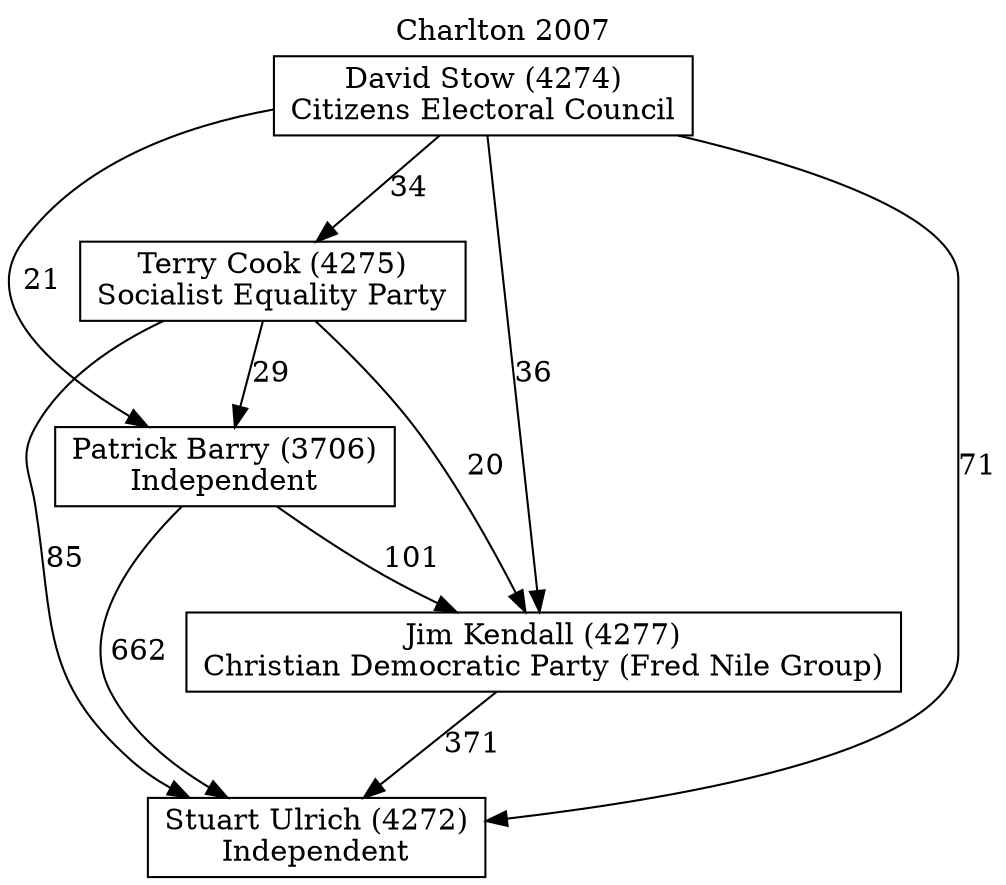 // House preference flow
digraph "Stuart Ulrich (4272)_Charlton_2007" {
	graph [label="Charlton 2007" labelloc=t mclimit=10]
	node [shape=box]
	"Stuart Ulrich (4272)" [label="Stuart Ulrich (4272)
Independent"]
	"Jim Kendall (4277)" [label="Jim Kendall (4277)
Christian Democratic Party (Fred Nile Group)"]
	"Patrick Barry (3706)" [label="Patrick Barry (3706)
Independent"]
	"Terry Cook (4275)" [label="Terry Cook (4275)
Socialist Equality Party"]
	"David Stow (4274)" [label="David Stow (4274)
Citizens Electoral Council"]
	"Jim Kendall (4277)" -> "Stuart Ulrich (4272)" [label=371]
	"Patrick Barry (3706)" -> "Jim Kendall (4277)" [label=101]
	"Terry Cook (4275)" -> "Patrick Barry (3706)" [label=29]
	"David Stow (4274)" -> "Terry Cook (4275)" [label=34]
	"Patrick Barry (3706)" -> "Stuart Ulrich (4272)" [label=662]
	"Terry Cook (4275)" -> "Stuart Ulrich (4272)" [label=85]
	"David Stow (4274)" -> "Stuart Ulrich (4272)" [label=71]
	"David Stow (4274)" -> "Patrick Barry (3706)" [label=21]
	"Terry Cook (4275)" -> "Jim Kendall (4277)" [label=20]
	"David Stow (4274)" -> "Jim Kendall (4277)" [label=36]
}
